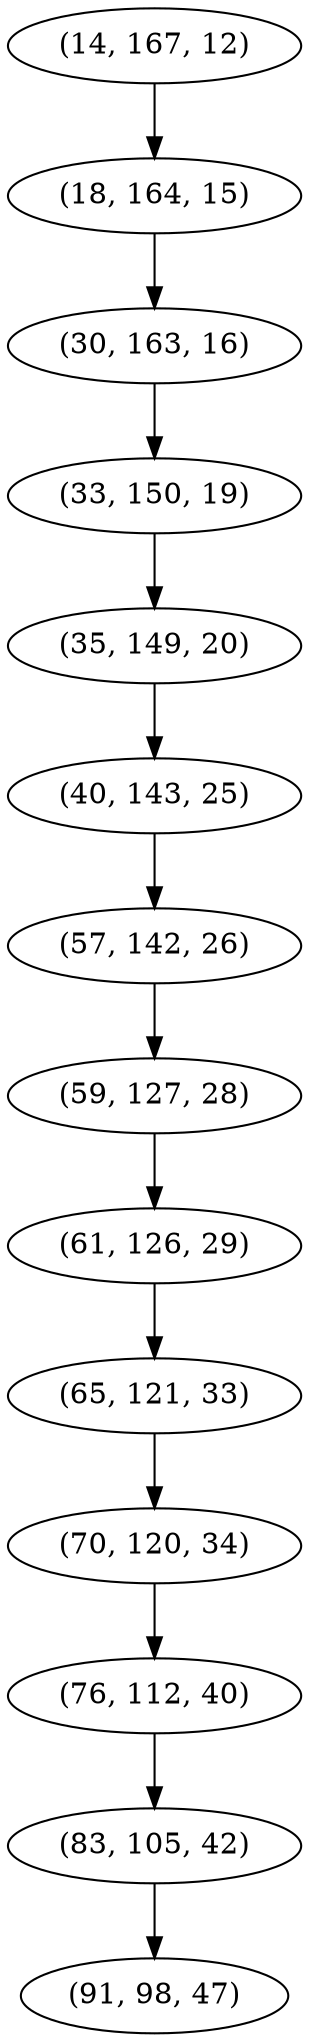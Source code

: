 digraph tree {
    "(14, 167, 12)";
    "(18, 164, 15)";
    "(30, 163, 16)";
    "(33, 150, 19)";
    "(35, 149, 20)";
    "(40, 143, 25)";
    "(57, 142, 26)";
    "(59, 127, 28)";
    "(61, 126, 29)";
    "(65, 121, 33)";
    "(70, 120, 34)";
    "(76, 112, 40)";
    "(83, 105, 42)";
    "(91, 98, 47)";
    "(14, 167, 12)" -> "(18, 164, 15)";
    "(18, 164, 15)" -> "(30, 163, 16)";
    "(30, 163, 16)" -> "(33, 150, 19)";
    "(33, 150, 19)" -> "(35, 149, 20)";
    "(35, 149, 20)" -> "(40, 143, 25)";
    "(40, 143, 25)" -> "(57, 142, 26)";
    "(57, 142, 26)" -> "(59, 127, 28)";
    "(59, 127, 28)" -> "(61, 126, 29)";
    "(61, 126, 29)" -> "(65, 121, 33)";
    "(65, 121, 33)" -> "(70, 120, 34)";
    "(70, 120, 34)" -> "(76, 112, 40)";
    "(76, 112, 40)" -> "(83, 105, 42)";
    "(83, 105, 42)" -> "(91, 98, 47)";
}
